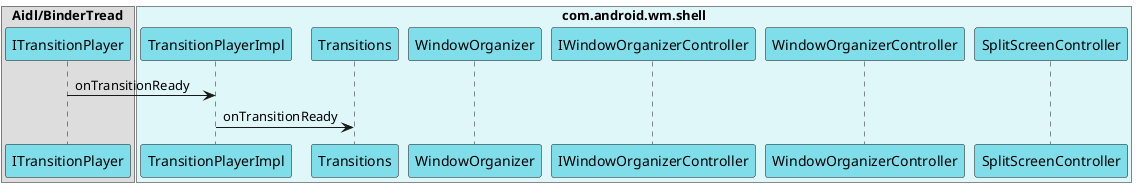 @startuml

skinparam ParticipantBackgroundColor #80DEEA

box "SystemUI"

end box

box "Aidl/BinderTread"
participant ITransitionPlayer
end box

box "com.android.wm.shell" #E0F7FA
  participant TransitionPlayerImpl
  participant Transitions
  participant WindowOrganizer
  participant IWindowOrganizerController
  participant WindowOrganizerController
  participant SplitScreenController

end box

ITransitionPlayer -> TransitionPlayerImpl:onTransitionReady
TransitionPlayerImpl -> Transitions:onTransitionReady

@enduml